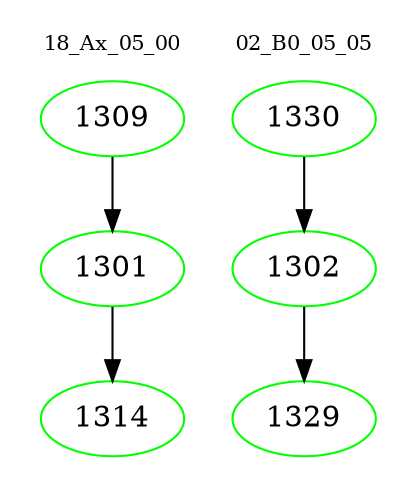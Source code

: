 digraph{
subgraph cluster_0 {
color = white
label = "18_Ax_05_00";
fontsize=10;
T0_1309 [label="1309", color="green"]
T0_1309 -> T0_1301 [color="black"]
T0_1301 [label="1301", color="green"]
T0_1301 -> T0_1314 [color="black"]
T0_1314 [label="1314", color="green"]
}
subgraph cluster_1 {
color = white
label = "02_B0_05_05";
fontsize=10;
T1_1330 [label="1330", color="green"]
T1_1330 -> T1_1302 [color="black"]
T1_1302 [label="1302", color="green"]
T1_1302 -> T1_1329 [color="black"]
T1_1329 [label="1329", color="green"]
}
}
